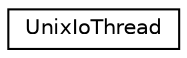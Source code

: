digraph "Graphical Class Hierarchy"
{
 // LATEX_PDF_SIZE
  edge [fontname="Helvetica",fontsize="10",labelfontname="Helvetica",labelfontsize="10"];
  node [fontname="Helvetica",fontsize="10",shape=record];
  rankdir="LR";
  Node0 [label="UnixIoThread",height=0.2,width=0.4,color="black", fillcolor="white", style="filled",URL="$classUnixIoThread.html",tooltip="Poll-based event loop to handle events of file descriptors."];
}
